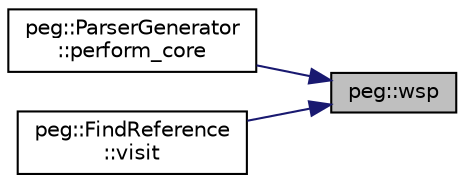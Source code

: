 digraph "peg::wsp"
{
 // LATEX_PDF_SIZE
  edge [fontname="Helvetica",fontsize="10",labelfontname="Helvetica",labelfontsize="10"];
  node [fontname="Helvetica",fontsize="10",shape=record];
  rankdir="RL";
  Node1 [label="peg::wsp",height=0.2,width=0.4,color="black", fillcolor="grey75", style="filled", fontcolor="black",tooltip=" "];
  Node1 -> Node2 [dir="back",color="midnightblue",fontsize="10",style="solid",fontname="Helvetica"];
  Node2 [label="peg::ParserGenerator\l::perform_core",height=0.2,width=0.4,color="black", fillcolor="white", style="filled",URL="$classpeg_1_1ParserGenerator.html#a25d93dede0c55cca77a4fe8c33abecc5",tooltip=" "];
  Node1 -> Node3 [dir="back",color="midnightblue",fontsize="10",style="solid",fontname="Helvetica"];
  Node3 [label="peg::FindReference\l::visit",height=0.2,width=0.4,color="black", fillcolor="white", style="filled",URL="$structpeg_1_1FindReference.html#a71ed9a9de9a0160443771a0b5ecc09ab",tooltip=" "];
}
